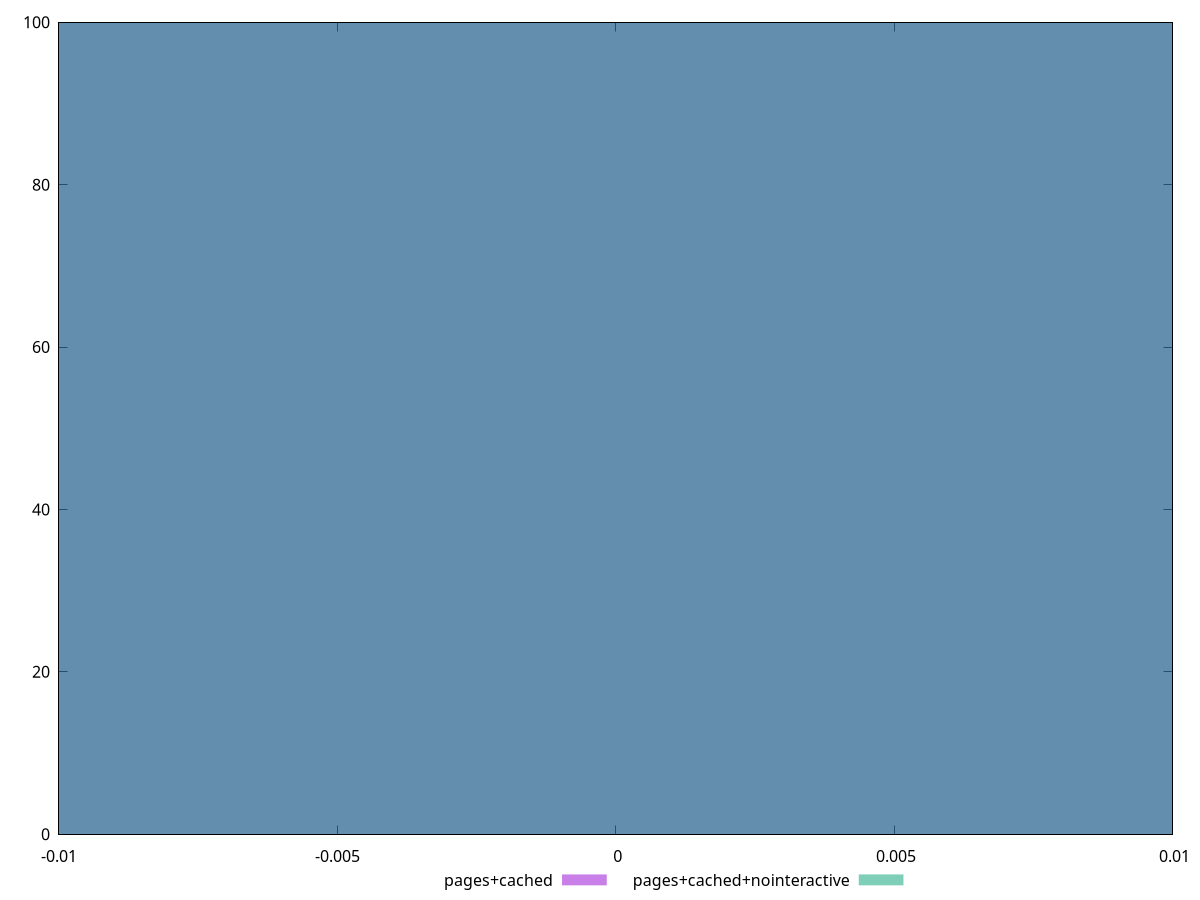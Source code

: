reset

$pagesCached <<EOF
0 100
EOF

$pagesCachedNointeractive <<EOF
0 100
EOF

set key outside below
set boxwidth 0.1
set xrange [-0.01:0.01]
set yrange [0:100]
set style fill transparent solid 0.5 noborder
set terminal svg size 640, 500 enhanced background rgb 'white'
set output "report_00007_2020-12-11T15:55:29.892Z/efficient-animated-content/comparison/histogram/2_vs_3.svg"

plot $pagesCached title "pages+cached" with boxes, \
     $pagesCachedNointeractive title "pages+cached+nointeractive" with boxes

reset
